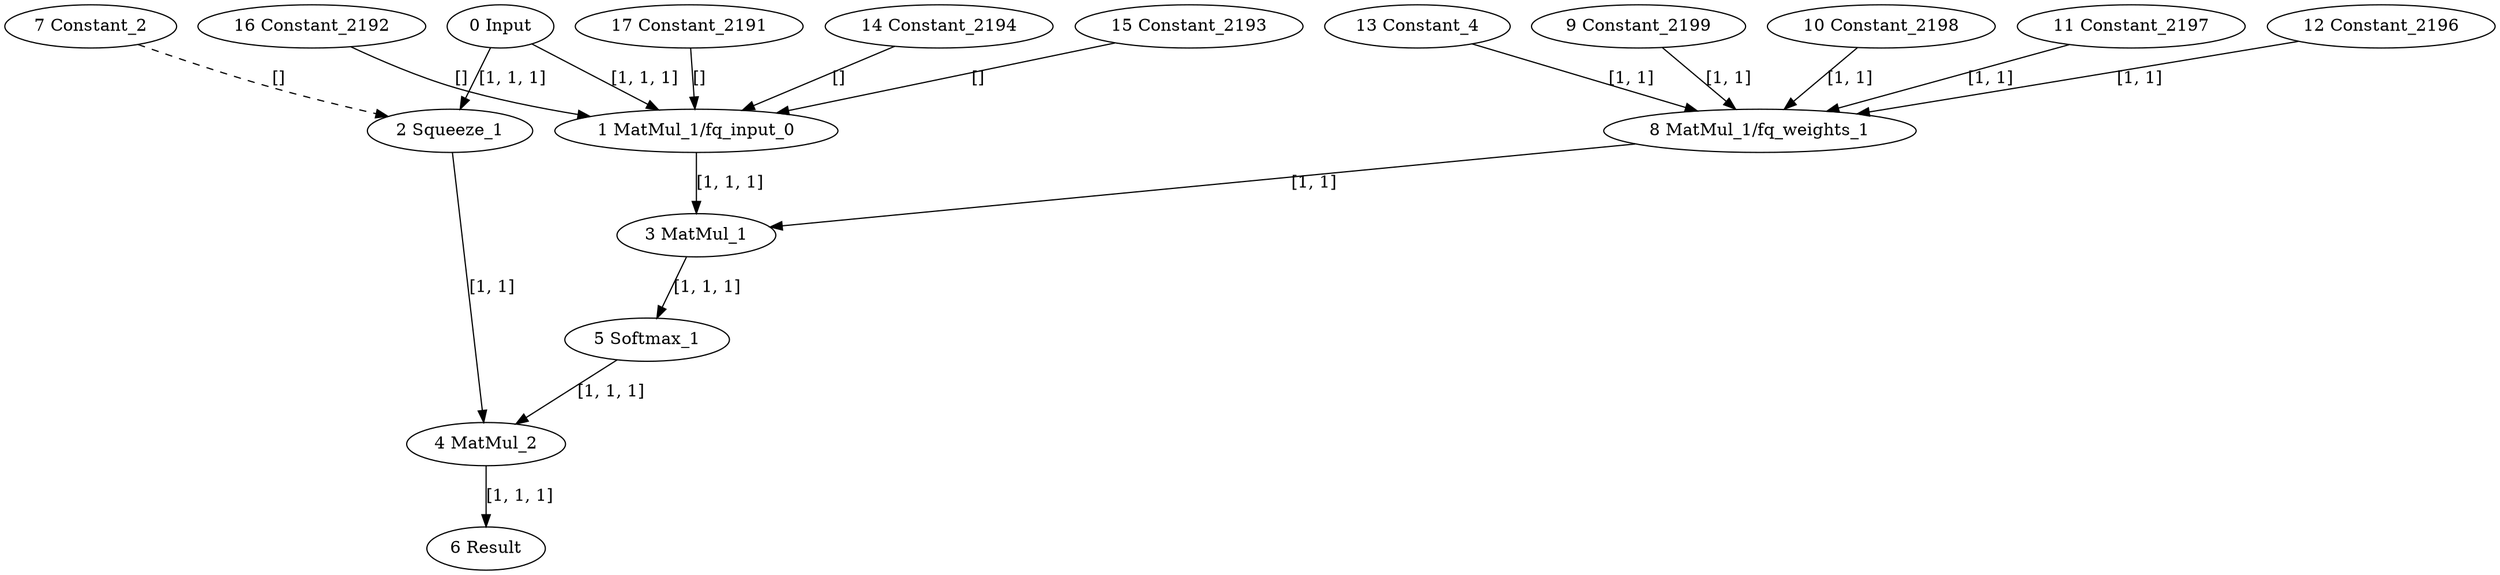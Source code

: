 strict digraph  {
"0 Input" [id=0, type=Parameter];
"1 MatMul_1/fq_input_0" [id=1, type=FakeQuantize];
"2 Squeeze_1" [id=2, type=Squeeze];
"3 MatMul_1" [id=3, type=MatMul];
"4 MatMul_2" [id=4, type=MatMul];
"5 Softmax_1" [id=5, type=Softmax];
"6 Result" [id=6, type=Result];
"7 Constant_2" [id=7, type=Constant];
"8 MatMul_1/fq_weights_1" [id=8, type=FakeQuantize];
"9 Constant_2199" [id=9, type=Constant];
"10 Constant_2198" [id=10, type=Constant];
"11 Constant_2197" [id=11, type=Constant];
"12 Constant_2196" [id=12, type=Constant];
"13 Constant_4" [id=13, type=Constant];
"14 Constant_2194" [id=14, type=Constant];
"15 Constant_2193" [id=15, type=Constant];
"16 Constant_2192" [id=16, type=Constant];
"17 Constant_2191" [id=17, type=Constant];
"0 Input" -> "1 MatMul_1/fq_input_0"  [label="[1, 1, 1]", style=solid];
"0 Input" -> "2 Squeeze_1"  [label="[1, 1, 1]", style=solid];
"1 MatMul_1/fq_input_0" -> "3 MatMul_1"  [label="[1, 1, 1]", style=solid];
"2 Squeeze_1" -> "4 MatMul_2"  [label="[1, 1]", style=solid];
"3 MatMul_1" -> "5 Softmax_1"  [label="[1, 1, 1]", style=solid];
"4 MatMul_2" -> "6 Result"  [label="[1, 1, 1]", style=solid];
"5 Softmax_1" -> "4 MatMul_2"  [label="[1, 1, 1]", style=solid];
"7 Constant_2" -> "2 Squeeze_1"  [label="[]", style=dashed];
"8 MatMul_1/fq_weights_1" -> "3 MatMul_1"  [label="[1, 1]", style=solid];
"9 Constant_2199" -> "8 MatMul_1/fq_weights_1"  [label="[1, 1]", style=solid];
"10 Constant_2198" -> "8 MatMul_1/fq_weights_1"  [label="[1, 1]", style=solid];
"11 Constant_2197" -> "8 MatMul_1/fq_weights_1"  [label="[1, 1]", style=solid];
"12 Constant_2196" -> "8 MatMul_1/fq_weights_1"  [label="[1, 1]", style=solid];
"13 Constant_4" -> "8 MatMul_1/fq_weights_1"  [label="[1, 1]", style=solid];
"14 Constant_2194" -> "1 MatMul_1/fq_input_0"  [label="[]", style=solid];
"15 Constant_2193" -> "1 MatMul_1/fq_input_0"  [label="[]", style=solid];
"16 Constant_2192" -> "1 MatMul_1/fq_input_0"  [label="[]", style=solid];
"17 Constant_2191" -> "1 MatMul_1/fq_input_0"  [label="[]", style=solid];
}

